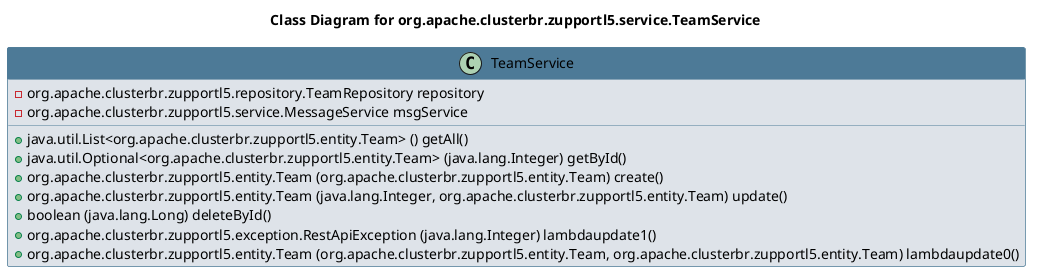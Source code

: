 @startuml 
skinparam class { 
 BackgroundColor #DEE3E9 
 ArrowColor #4D7A97 
 BorderColor #4D7A97 
}
left to right direction 
title Class Diagram for org.apache.clusterbr.zupportl5.service.TeamService
skinparam titleBackgroundColor White
skinparam classHeaderBackgroundColor #4D7A97 
skinparam stereotypeCBackgroundColor #F8981D 

class TeamService {
 - org.apache.clusterbr.zupportl5.repository.TeamRepository repository
 - org.apache.clusterbr.zupportl5.service.MessageService msgService
 + java.util.List<org.apache.clusterbr.zupportl5.entity.Team> () getAll()
 + java.util.Optional<org.apache.clusterbr.zupportl5.entity.Team> (java.lang.Integer) getById()
 + org.apache.clusterbr.zupportl5.entity.Team (org.apache.clusterbr.zupportl5.entity.Team) create()
 + org.apache.clusterbr.zupportl5.entity.Team (java.lang.Integer, org.apache.clusterbr.zupportl5.entity.Team) update()
 + boolean (java.lang.Long) deleteById()
 + org.apache.clusterbr.zupportl5.exception.RestApiException (java.lang.Integer) lambdaupdate1()
 + org.apache.clusterbr.zupportl5.entity.Team (org.apache.clusterbr.zupportl5.entity.Team, org.apache.clusterbr.zupportl5.entity.Team) lambdaupdate0()
}
@enduml